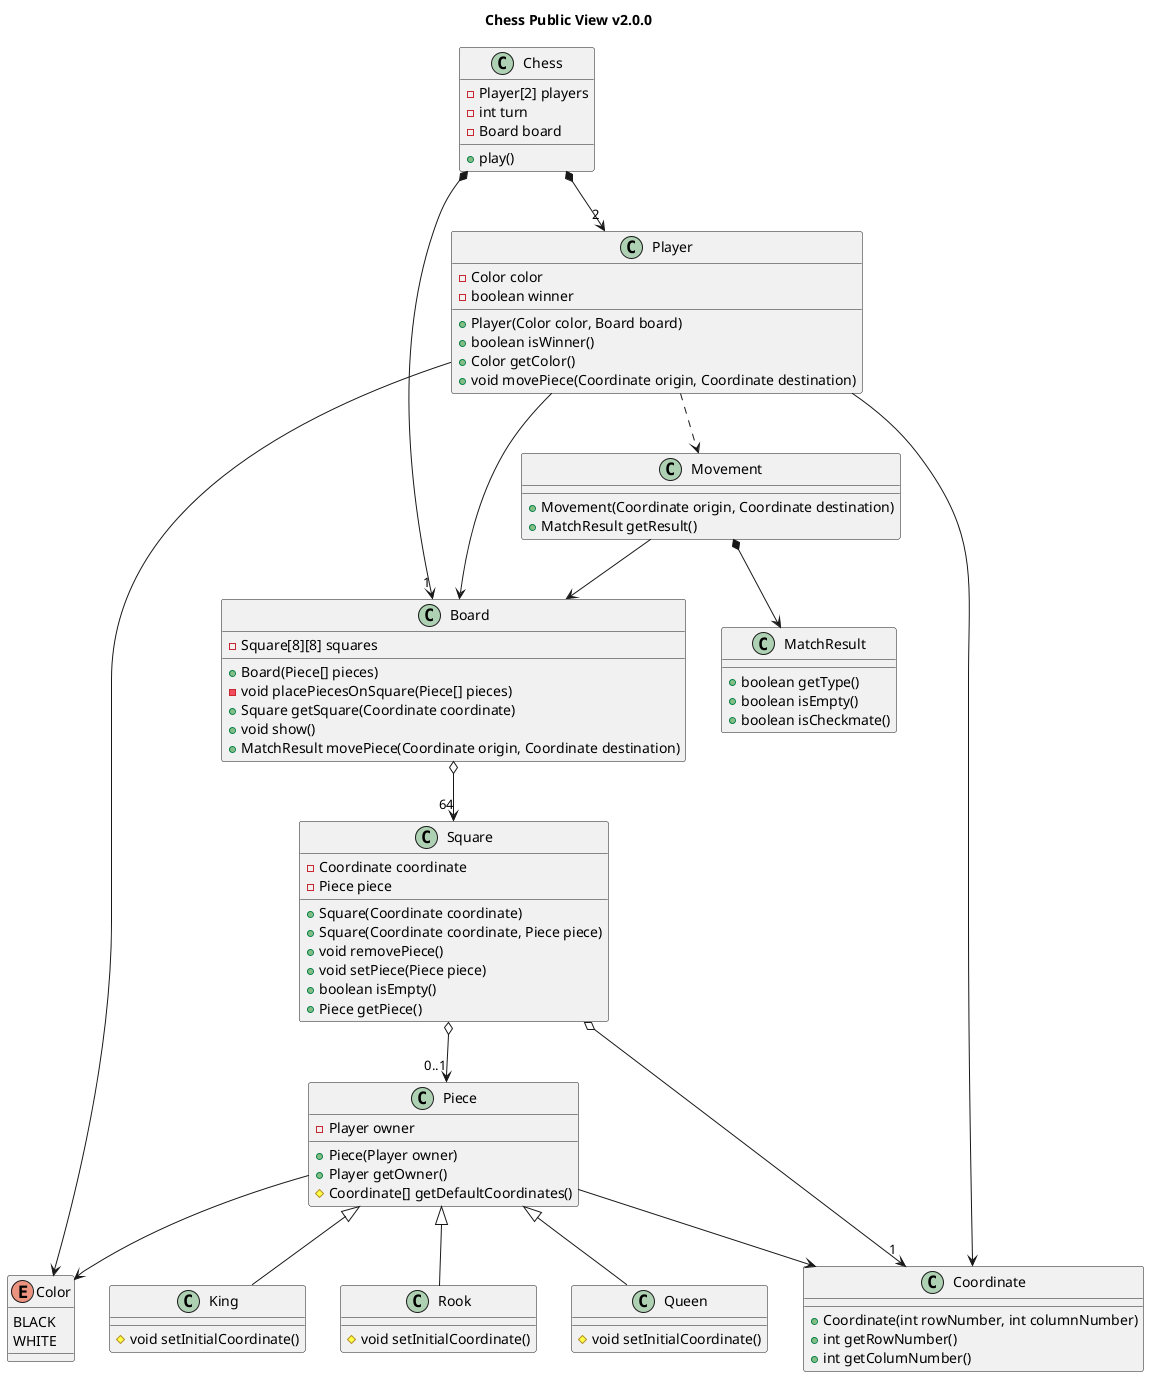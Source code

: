 @startuml ChessPublicView_v2_0_0

	title Chess Public View v2.0.0

	class Chess {
		-Player[2] players
		-int turn
		-Board board
		+play()
	}

	/'class Turn {
		-int currentPlayer;
		+Turn()
		+void next()
		+int getCurrentPLayerNumber()
	}'/

	class Player {
		-Color color
		-boolean winner
		+Player(Color color, Board board)
		+boolean isWinner()
		+Color getColor()
		+void movePiece(Coordinate origin, Coordinate destination)
	}

	enum Color {
		BLACK
		WHITE
	}

	class Board {
		-Square[8][8] squares
		+Board(Piece[] pieces)
		-void placePiecesOnSquare(Piece[] pieces)
		+Square getSquare(Coordinate coordinate)
		+void show()
		+MatchResult movePiece(Coordinate origin, Coordinate destination)
	}

	class Piece {
		-Player owner
		+Piece(Player owner)
		+Player getOwner()
		#Coordinate[] getDefaultCoordinates()
	}

	class King extends Piece {
		#void setInitialCoordinate()
	}

	class Rook extends Piece {
		#void setInitialCoordinate()
	}

	class Queen extends Piece {
		#void setInitialCoordinate()
	}

	class Coordinate {
		+Coordinate(int rowNumber, int columnNumber)
		+int getRowNumber()
		+int getColumNumber()
	}

	class Square {
		-Coordinate coordinate
		-Piece piece
		+Square(Coordinate coordinate)
		+Square(Coordinate coordinate, Piece piece)
		+void removePiece()
		+void setPiece(Piece piece)
		+boolean isEmpty()
		+Piece getPiece()
	}

	class Movement {
		+Movement(Coordinate origin, Coordinate destination)
		+MatchResult getResult()
	}

	class MatchResult {
		+boolean getType()
		+boolean isEmpty()
		+boolean isCheckmate()
	}

	


	Chess *--> "1" Board
	'Chess *--> "1" Turn
	Chess *--> "2" Player

	Player --> Board
	Player --> Color
	Piece --> Color
	Player --> Coordinate
	Board o--> "64" Square
	Square o--> "0..1" Piece
	Square o--> "1" Coordinate
	Piece --> Coordinate
	Player ..> Movement
	Movement *--> MatchResult
	Movement --> Board


	

@enduml